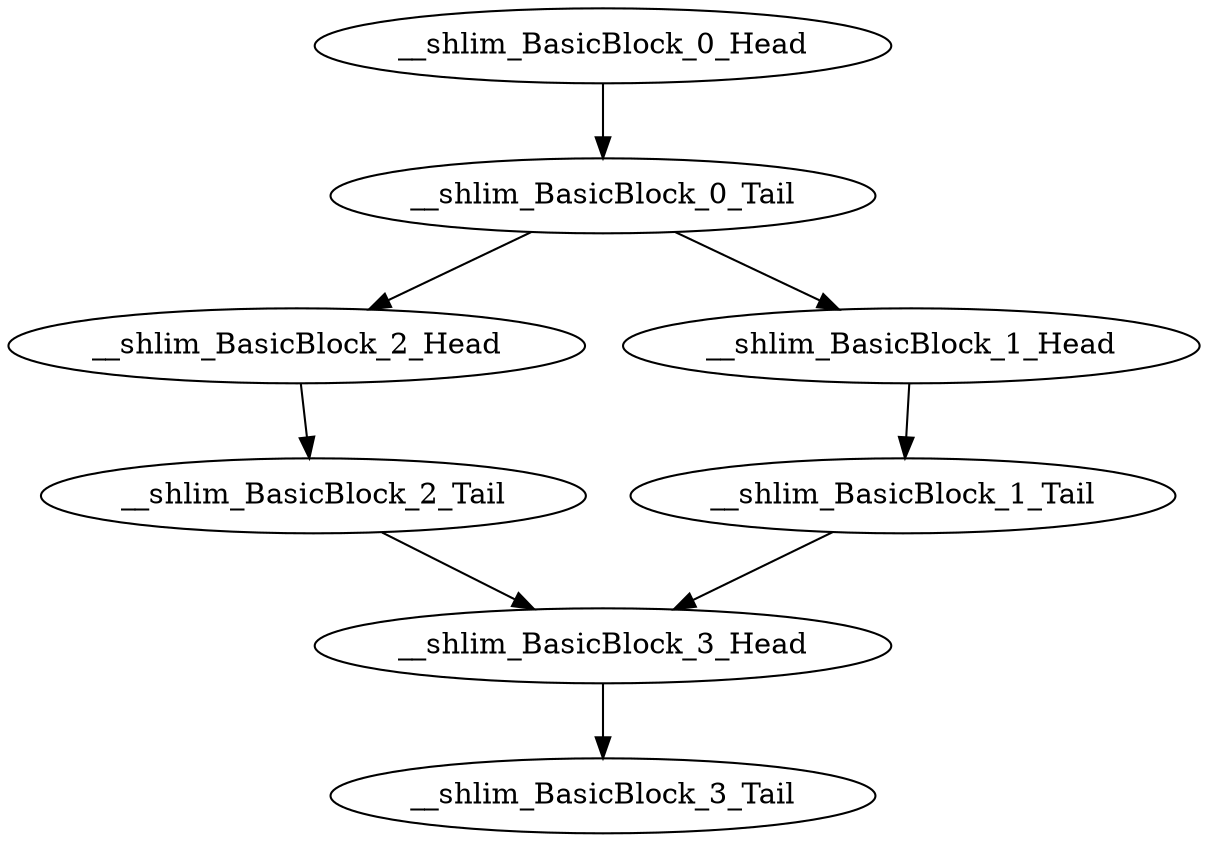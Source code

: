 digraph G {
    "__shlim_BasicBlock_2_Head" -> "__shlim_BasicBlock_2_Tail"
    "__shlim_BasicBlock_0_Head" -> "__shlim_BasicBlock_0_Tail"
    "__shlim_BasicBlock_3_Head" -> "__shlim_BasicBlock_3_Tail"
    "__shlim_BasicBlock_0_Tail" -> "__shlim_BasicBlock_2_Head"
    "__shlim_BasicBlock_0_Tail" -> "__shlim_BasicBlock_1_Head"
    "__shlim_BasicBlock_2_Tail" -> "__shlim_BasicBlock_3_Head"
    "__shlim_BasicBlock_1_Head" -> "__shlim_BasicBlock_1_Tail"
    "__shlim_BasicBlock_1_Tail" -> "__shlim_BasicBlock_3_Head"
}

